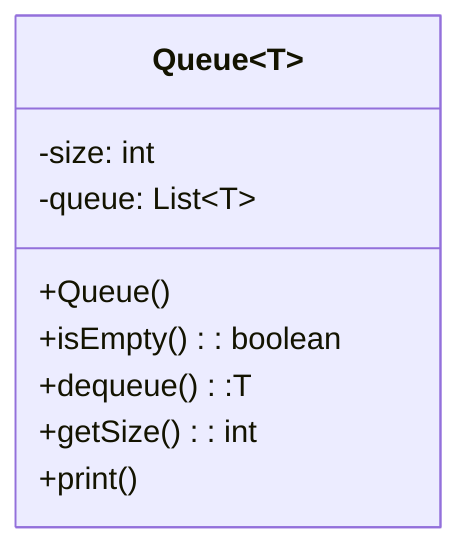classDiagram

    class Queue~T~{
        -size: int
        -queue: List~T~
        
        +Queue()
        +isEmpty(): boolean
        +dequeue():T
        +getSize(): int
        +print()
    }